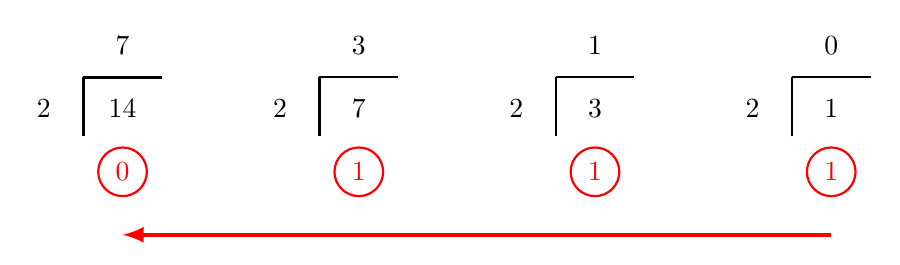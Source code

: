 \begin{tikzpicture}

\draw[<-,>=latex,ultra thick,red] (0.5,-2)--(9.5,-2);

\begin{scope}
  \draw[very thick] (0,0) -- (1,0); 
  \draw[very thick] (0,-0.75) -- (0,0);

  \node at (0.5,0.4) {$7$};

  \node at (-0.5,-0.4) {$2$};
  \node at (0.5,-0.4) {$14$};
  \node[thick, red, draw, circle] at (0.5,-1.2) {$0$};
\end{scope}

\begin{scope}[xshift=3cm]
  \draw[thick] (0,0) -- (1,0);
  \draw[thick] (0,-0.75) -- (0,0);

  \node at (0.5,0.4) {$3$};

  \node at (-0.5,-0.4) {$2$};
  \node at (0.5,-0.4) {$7$};
  \node[thick, red, draw, circle] at (0.5,-1.2) {$1$};
\end{scope}


\begin{scope}[xshift=6cm]
  \draw[thick] (0,0) -- (1,0);
  \draw[thick] (0,-0.75) -- (0,0);

  \node at (0.5,0.4) {$1$};

  \node at (-0.5,-0.4) {$2$};
  \node at (0.5,-0.4) {$3$};
  \node[thick, red, draw, circle] at (0.5,-1.2) {$1$};
\end{scope}


\begin{scope}[xshift=9cm]
  \draw[thick] (0,0) -- (1,0);
  \draw[thick] (0,-0.75) -- (0,0);

  \node at (0.5,0.4) {$0$};

  \node at (-0.5,-0.4) {$2$};
  \node at (0.5,-0.4) {$1$};
  \node[thick, red, draw, circle] at (0.5,-1.2) {$1$};
\end{scope}



\end{tikzpicture}